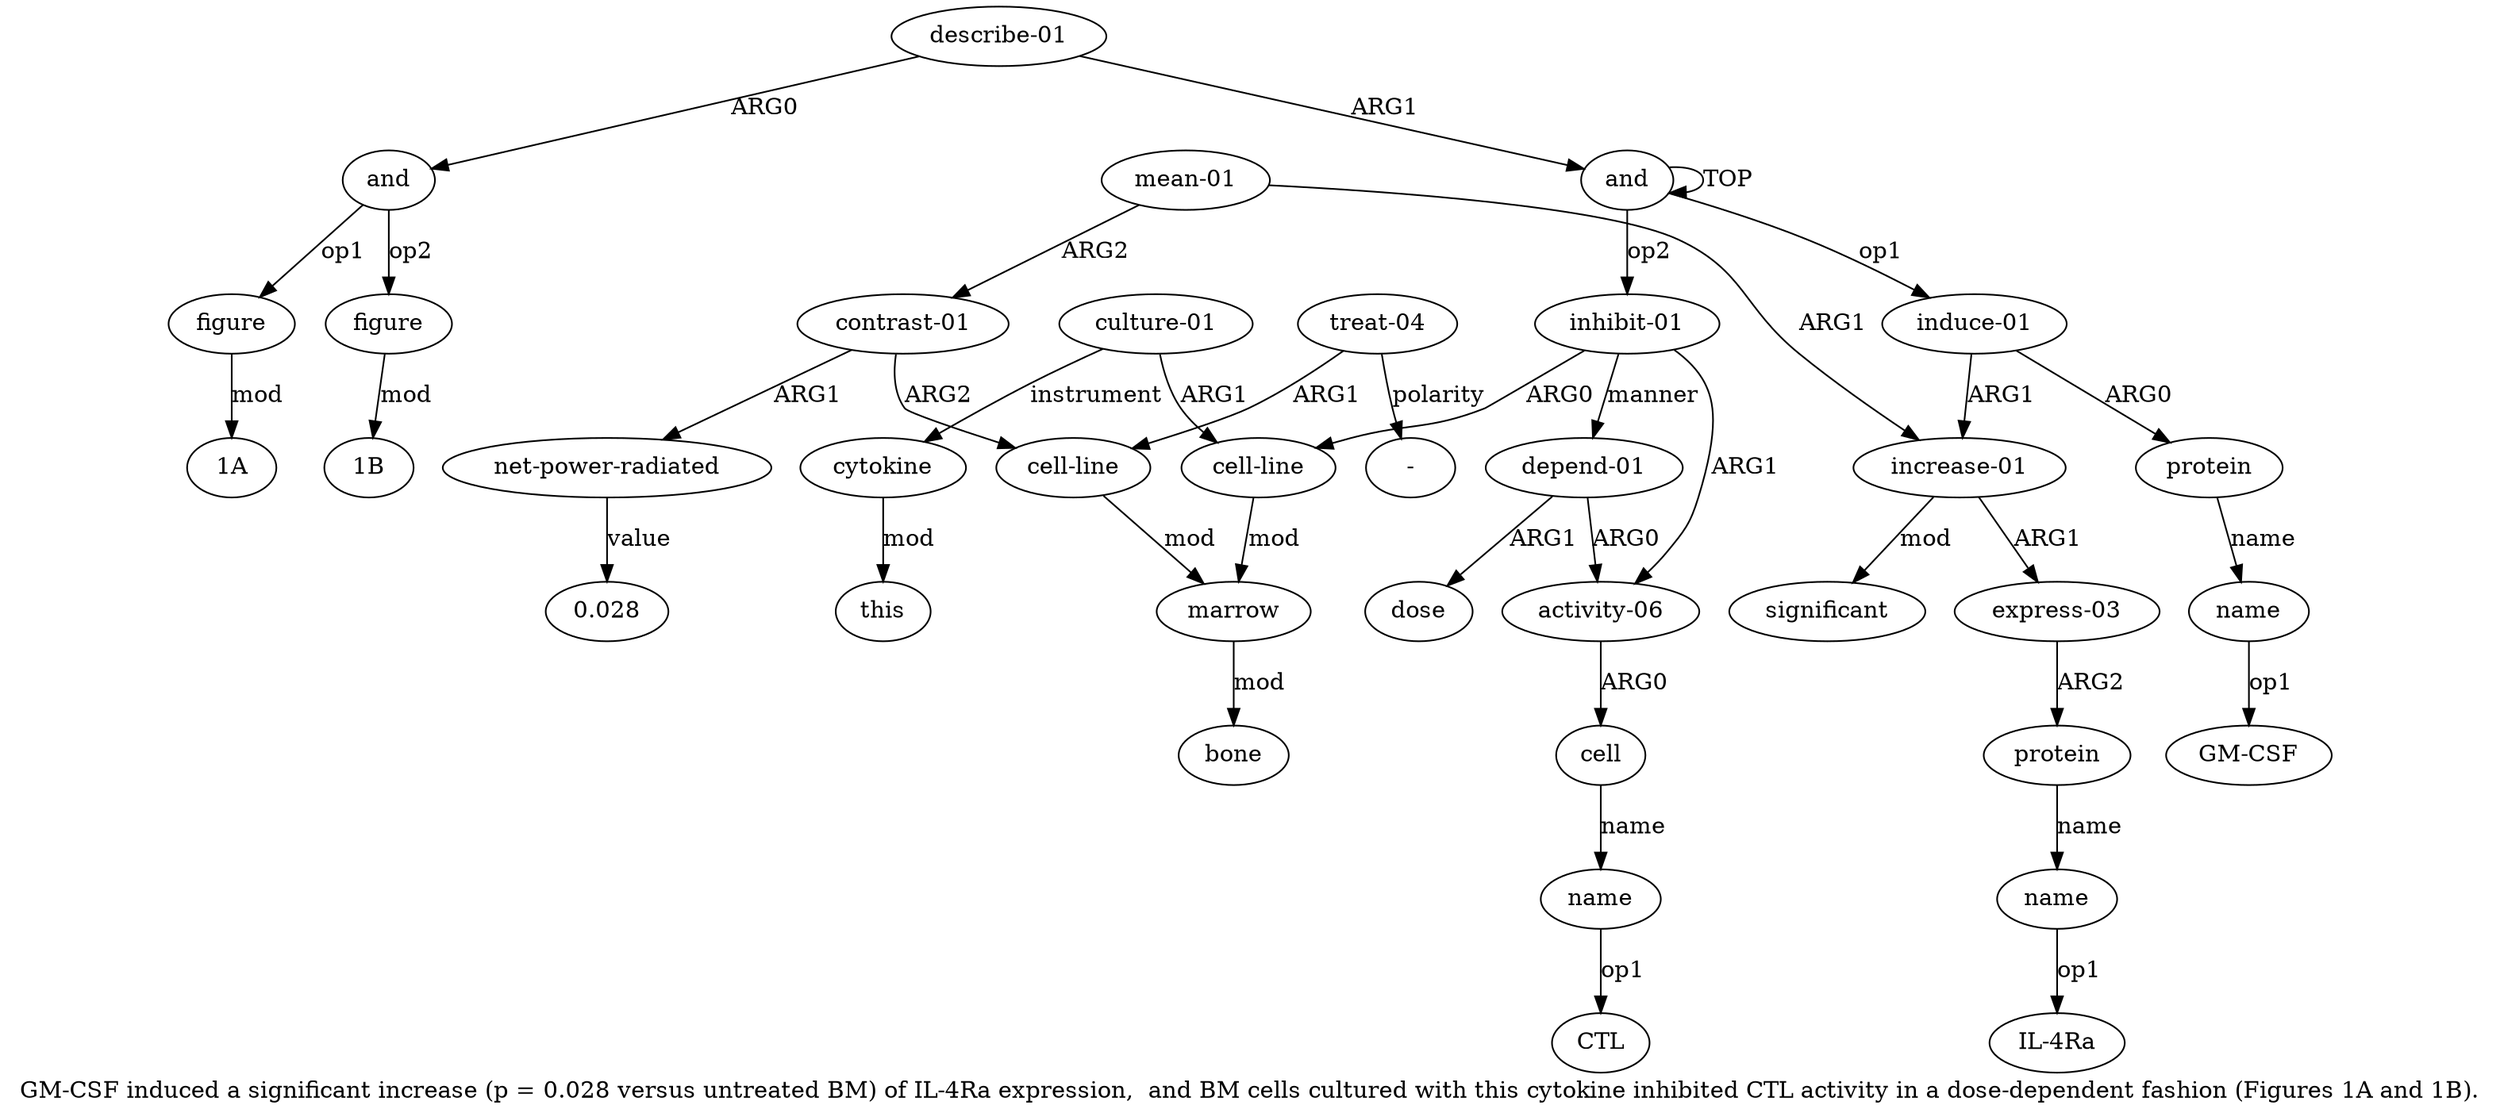 digraph  {
	graph [label="GM-CSF induced a significant increase (p = 0.028 versus untreated BM) of IL-4Ra expression,  and BM cells cultured with this cytokine \
inhibited CTL activity in a dose-dependent fashion (Figures 1A and 1B)."];
	node [label="\N"];
	a20	 [color=black,
		gold_ind=20,
		gold_label=this,
		label=this,
		test_ind=20,
		test_label=this];
	a21	 [color=black,
		gold_ind=21,
		gold_label="activity-06",
		label="activity-06",
		test_ind=21,
		test_label="activity-06"];
	a22	 [color=black,
		gold_ind=22,
		gold_label=cell,
		label=cell,
		test_ind=22,
		test_label=cell];
	a21 -> a22 [key=0,
	color=black,
	gold_label=ARG0,
	label=ARG0,
	test_label=ARG0];
a23 [color=black,
	gold_ind=23,
	gold_label=name,
	label=name,
	test_ind=23,
	test_label=name];
a22 -> a23 [key=0,
color=black,
gold_label=name,
label=name,
test_label=name];
"a23 CTL" [color=black,
gold_ind=-1,
gold_label=CTL,
label=CTL,
test_ind=-1,
test_label=CTL];
a23 -> "a23 CTL" [key=0,
color=black,
gold_label=op1,
label=op1,
test_label=op1];
a24 [color=black,
gold_ind=24,
gold_label="depend-01",
label="depend-01",
test_ind=24,
test_label="depend-01"];
a24 -> a21 [key=0,
color=black,
gold_label=ARG0,
label=ARG0,
test_label=ARG0];
a25 [color=black,
gold_ind=25,
gold_label=dose,
label=dose,
test_ind=25,
test_label=dose];
a24 -> a25 [key=0,
color=black,
gold_label=ARG1,
label=ARG1,
test_label=ARG1];
a26 [color=black,
gold_ind=26,
gold_label="describe-01",
label="describe-01",
test_ind=26,
test_label="describe-01"];
a27 [color=black,
gold_ind=27,
gold_label=and,
label=and,
test_ind=27,
test_label=and];
a26 -> a27 [key=0,
color=black,
gold_label=ARG0,
label=ARG0,
test_label=ARG0];
a0 [color=black,
gold_ind=0,
gold_label=and,
label=and,
test_ind=0,
test_label=and];
a26 -> a0 [key=0,
color=black,
gold_label=ARG1,
label=ARG1,
test_label=ARG1];
a28 [color=black,
gold_ind=28,
gold_label=figure,
label=figure,
test_ind=28,
test_label=figure];
a27 -> a28 [key=0,
color=black,
gold_label=op1,
label=op1,
test_label=op1];
a29 [color=black,
gold_ind=29,
gold_label=figure,
label=figure,
test_ind=29,
test_label=figure];
a27 -> a29 [key=0,
color=black,
gold_label=op2,
label=op2,
test_label=op2];
"a28 1A" [color=black,
gold_ind=-1,
gold_label="1A",
label="1A",
test_ind=-1,
test_label="1A"];
a28 -> "a28 1A" [key=0,
color=black,
gold_label=mod,
label=mod,
test_label=mod];
"a29 1B" [color=black,
gold_ind=-1,
gold_label="1B",
label="1B",
test_ind=-1,
test_label="1B"];
a29 -> "a29 1B" [key=0,
color=black,
gold_label=mod,
label=mod,
test_label=mod];
"a7 IL-4Ra" [color=black,
gold_ind=-1,
gold_label="IL-4Ra",
label="IL-4Ra",
test_ind=-1,
test_label="IL-4Ra"];
a15 [color=black,
gold_ind=15,
gold_label="cell-line",
label="cell-line",
test_ind=15,
test_label="cell-line"];
a16 [color=black,
gold_ind=16,
gold_label=marrow,
label=marrow,
test_ind=16,
test_label=marrow];
a15 -> a16 [key=0,
color=black,
gold_label=mod,
label=mod,
test_label=mod];
a14 [color=black,
gold_ind=14,
gold_label="inhibit-01",
label="inhibit-01",
test_ind=14,
test_label="inhibit-01"];
a14 -> a21 [key=0,
color=black,
gold_label=ARG1,
label=ARG1,
test_label=ARG1];
a14 -> a24 [key=0,
color=black,
gold_label=manner,
label=manner,
test_label=manner];
a14 -> a15 [key=0,
color=black,
gold_label=ARG0,
label=ARG0,
test_label=ARG0];
a17 [color=black,
gold_ind=17,
gold_label=bone,
label=bone,
test_ind=17,
test_label=bone];
a16 -> a17 [key=0,
color=black,
gold_label=mod,
label=mod,
test_label=mod];
a11 [color=black,
gold_ind=11,
gold_label="net-power-radiated",
label="net-power-radiated",
test_ind=11,
test_label="net-power-radiated"];
"a11 0.028" [color=black,
gold_ind=-1,
gold_label=0.028,
label=0.028,
test_ind=-1,
test_label=0.028];
a11 -> "a11 0.028" [key=0,
color=black,
gold_label=value,
label=value,
test_label=value];
a10 [color=black,
gold_ind=10,
gold_label="contrast-01",
label="contrast-01",
test_ind=10,
test_label="contrast-01"];
a10 -> a11 [key=0,
color=black,
gold_label=ARG1,
label=ARG1,
test_label=ARG1];
a12 [color=black,
gold_ind=12,
gold_label="cell-line",
label="cell-line",
test_ind=12,
test_label="cell-line"];
a10 -> a12 [key=0,
color=black,
gold_label=ARG2,
label=ARG2,
test_label=ARG2];
a13 [color=black,
gold_ind=13,
gold_label="treat-04",
label="treat-04",
test_ind=13,
test_label="treat-04"];
a13 -> a12 [key=0,
color=black,
gold_label=ARG1,
label=ARG1,
test_label=ARG1];
"a13 -" [color=black,
gold_ind=-1,
gold_label="-",
label="-",
test_ind=-1,
test_label="-"];
a13 -> "a13 -" [key=0,
color=black,
gold_label=polarity,
label=polarity,
test_label=polarity];
a12 -> a16 [key=0,
color=black,
gold_label=mod,
label=mod,
test_label=mod];
a19 [color=black,
gold_ind=19,
gold_label=cytokine,
label=cytokine,
test_ind=19,
test_label=cytokine];
a19 -> a20 [key=0,
color=black,
gold_label=mod,
label=mod,
test_label=mod];
a18 [color=black,
gold_ind=18,
gold_label="culture-01",
label="culture-01",
test_ind=18,
test_label="culture-01"];
a18 -> a15 [key=0,
color=black,
gold_label=ARG1,
label=ARG1,
test_label=ARG1];
a18 -> a19 [key=0,
color=black,
gold_label=instrument,
label=instrument,
test_label=instrument];
a1 [color=black,
gold_ind=1,
gold_label="induce-01",
label="induce-01",
test_ind=1,
test_label="induce-01"];
a2 [color=black,
gold_ind=2,
gold_label=protein,
label=protein,
test_ind=2,
test_label=protein];
a1 -> a2 [key=0,
color=black,
gold_label=ARG0,
label=ARG0,
test_label=ARG0];
a4 [color=black,
gold_ind=4,
gold_label="increase-01",
label="increase-01",
test_ind=4,
test_label="increase-01"];
a1 -> a4 [key=0,
color=black,
gold_label=ARG1,
label=ARG1,
test_label=ARG1];
a0 -> a14 [key=0,
color=black,
gold_label=op2,
label=op2,
test_label=op2];
a0 -> a1 [key=0,
color=black,
gold_label=op1,
label=op1,
test_label=op1];
a0 -> a0 [key=0,
color=black,
gold_label=TOP,
label=TOP,
test_label=TOP];
a3 [color=black,
gold_ind=3,
gold_label=name,
label=name,
test_ind=3,
test_label=name];
"a3 GM-CSF" [color=black,
gold_ind=-1,
gold_label="GM-CSF",
label="GM-CSF",
test_ind=-1,
test_label="GM-CSF"];
a3 -> "a3 GM-CSF" [key=0,
color=black,
gold_label=op1,
label=op1,
test_label=op1];
a2 -> a3 [key=0,
color=black,
gold_label=name,
label=name,
test_label=name];
a5 [color=black,
gold_ind=5,
gold_label="express-03",
label="express-03",
test_ind=5,
test_label="express-03"];
a6 [color=black,
gold_ind=6,
gold_label=protein,
label=protein,
test_ind=6,
test_label=protein];
a5 -> a6 [key=0,
color=black,
gold_label=ARG2,
label=ARG2,
test_label=ARG2];
a4 -> a5 [key=0,
color=black,
gold_label=ARG1,
label=ARG1,
test_label=ARG1];
a8 [color=black,
gold_ind=8,
gold_label=significant,
label=significant,
test_ind=8,
test_label=significant];
a4 -> a8 [key=0,
color=black,
gold_label=mod,
label=mod,
test_label=mod];
a7 [color=black,
gold_ind=7,
gold_label=name,
label=name,
test_ind=7,
test_label=name];
a7 -> "a7 IL-4Ra" [key=0,
color=black,
gold_label=op1,
label=op1,
test_label=op1];
a6 -> a7 [key=0,
color=black,
gold_label=name,
label=name,
test_label=name];
a9 [color=black,
gold_ind=9,
gold_label="mean-01",
label="mean-01",
test_ind=9,
test_label="mean-01"];
a9 -> a10 [key=0,
color=black,
gold_label=ARG2,
label=ARG2,
test_label=ARG2];
a9 -> a4 [key=0,
color=black,
gold_label=ARG1,
label=ARG1,
test_label=ARG1];
}
